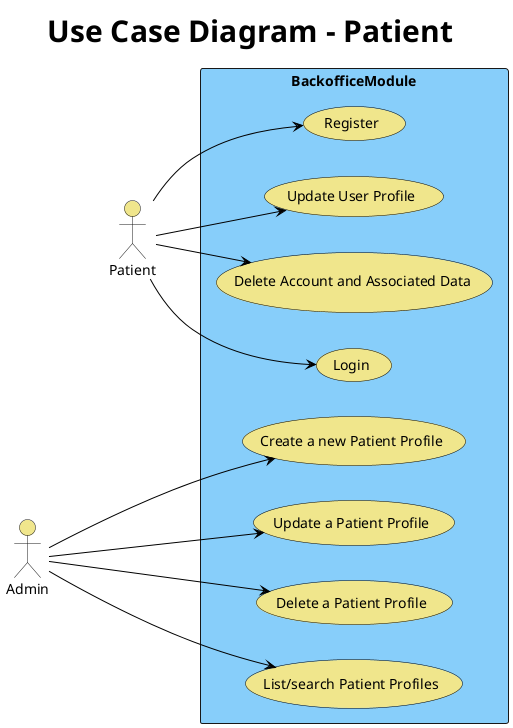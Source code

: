 @startuml
title Use Case Diagram - Patient

left to right direction

actor Patient #F0E68C
actor Admin #F0E68C

skinparam usecase {
    BackgroundColor LightBlue
    ArrowColor Black
    BorderColor Black
    FontColor Black
    FontSize 14
}

skinparam title {
    FontSize 30
}

rectangle BackofficeModule #87CEFA {

   usecase "Register" as UC3 #F0E68C
   Patient --> UC3
      
   usecase "Update User Profile" as UC4 #F0E68C
   Patient --> UC4
      
   usecase "Delete Account and Associated Data " as UC5 #F0E68C
   Patient --> UC5
   
   usecase "Login" as UC7 #F0E68C
   Patient --> UC7
      
   usecase "Create a new Patient Profile" as UC8 #F0E68C
   Admin --> UC8
      
   usecase "Update a Patient Profile" as UC9 #F0E68C
   Admin --> UC9
   
   usecase "Delete a Patient Profile" as UC10 #F0E68C
   Admin --> UC10
      
   usecase "List/search Patient Profiles" as UC11 #F0E68C
   Admin ---> UC11

}

@enduml